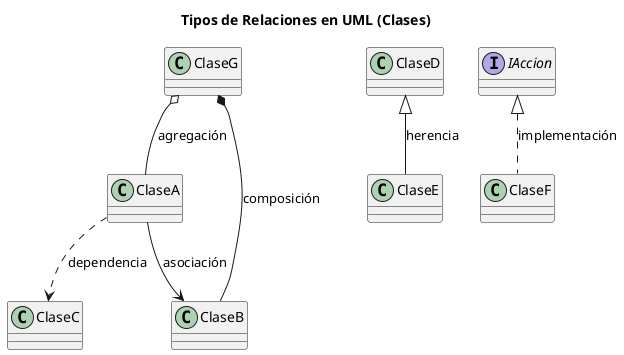 @startuml
title Tipos de Relaciones en UML (Clases)

class ClaseA
class ClaseB
class ClaseC
class ClaseD
class ClaseE
class ClaseF
class ClaseG

' Asociación
ClaseA --> ClaseB : asociación

' Dependencia
ClaseA ..> ClaseC : dependencia

' Herencia / Generalización
ClaseD <|-- ClaseE : herencia

' Implementación de interfaz
interface IAccion
IAccion <|.. ClaseF : implementación

' Agregación
ClaseG o-- ClaseA : agregación

' Composición
ClaseG *-- ClaseB : composición

@enduml
